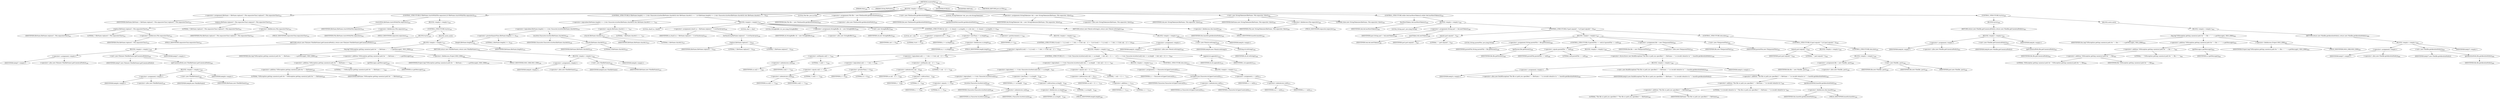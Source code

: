digraph "resolveFile" {  
"1566" [label = <(METHOD,resolveFile)<SUB>540</SUB>> ]
"79" [label = <(PARAM,this)<SUB>540</SUB>> ]
"1567" [label = <(PARAM,String fileName)<SUB>540</SUB>> ]
"1568" [label = <(BLOCK,&lt;empty&gt;,&lt;empty&gt;)<SUB>540</SUB>> ]
"1569" [label = <(&lt;operator&gt;.assignment,fileName = fileName.replace('/', File.separatorChar).replace('\\', File.separatorChar))<SUB>541</SUB>> ]
"1570" [label = <(IDENTIFIER,fileName,fileName = fileName.replace('/', File.separatorChar).replace('\\', File.separatorChar))<SUB>541</SUB>> ]
"1571" [label = <(replace,fileName.replace('/', File.separatorChar).replace('\\', File.separatorChar))<SUB>541</SUB>> ]
"1572" [label = <(replace,fileName.replace('/', File.separatorChar))<SUB>541</SUB>> ]
"1573" [label = <(IDENTIFIER,fileName,fileName.replace('/', File.separatorChar))<SUB>541</SUB>> ]
"1574" [label = <(LITERAL,'/',fileName.replace('/', File.separatorChar))<SUB>541</SUB>> ]
"1575" [label = <(&lt;operator&gt;.fieldAccess,File.separatorChar)<SUB>541</SUB>> ]
"1576" [label = <(IDENTIFIER,File,fileName.replace('/', File.separatorChar))<SUB>541</SUB>> ]
"1577" [label = <(FIELD_IDENTIFIER,separatorChar,separatorChar)<SUB>541</SUB>> ]
"1578" [label = <(LITERAL,'\\',fileName.replace('/', File.separatorChar).replace('\\', File.separatorChar))<SUB>541</SUB>> ]
"1579" [label = <(&lt;operator&gt;.fieldAccess,File.separatorChar)<SUB>541</SUB>> ]
"1580" [label = <(IDENTIFIER,File,fileName.replace('/', File.separatorChar).replace('\\', File.separatorChar))<SUB>541</SUB>> ]
"1581" [label = <(FIELD_IDENTIFIER,separatorChar,separatorChar)<SUB>541</SUB>> ]
"1582" [label = <(CONTROL_STRUCTURE,if (fileName.startsWith(File.separator)),if (fileName.startsWith(File.separator)))<SUB>544</SUB>> ]
"1583" [label = <(startsWith,fileName.startsWith(File.separator))<SUB>544</SUB>> ]
"1584" [label = <(IDENTIFIER,fileName,fileName.startsWith(File.separator))<SUB>544</SUB>> ]
"1585" [label = <(&lt;operator&gt;.fieldAccess,File.separator)<SUB>544</SUB>> ]
"1586" [label = <(IDENTIFIER,File,fileName.startsWith(File.separator))<SUB>544</SUB>> ]
"1587" [label = <(FIELD_IDENTIFIER,separator,separator)<SUB>544</SUB>> ]
"1588" [label = <(BLOCK,&lt;empty&gt;,&lt;empty&gt;)<SUB>544</SUB>> ]
"1589" [label = <(CONTROL_STRUCTURE,try,try)<SUB>545</SUB>> ]
"1590" [label = <(BLOCK,try,try)<SUB>545</SUB>> ]
"1591" [label = <(RETURN,return new File(new File(fileName).getCanonicalPath());,return new File(new File(fileName).getCanonicalPath());)<SUB>546</SUB>> ]
"1592" [label = <(BLOCK,&lt;empty&gt;,&lt;empty&gt;)<SUB>546</SUB>> ]
"1593" [label = <(&lt;operator&gt;.assignment,&lt;empty&gt;)> ]
"1594" [label = <(IDENTIFIER,$obj27,&lt;empty&gt;)> ]
"1595" [label = <(&lt;operator&gt;.alloc,new File(new File(fileName).getCanonicalPath()))<SUB>546</SUB>> ]
"1596" [label = <(&lt;init&gt;,new File(new File(fileName).getCanonicalPath()))<SUB>546</SUB>> ]
"1597" [label = <(IDENTIFIER,$obj27,new File(new File(fileName).getCanonicalPath()))> ]
"1598" [label = <(getCanonicalPath,new File(fileName).getCanonicalPath())<SUB>546</SUB>> ]
"1599" [label = <(BLOCK,&lt;empty&gt;,&lt;empty&gt;)<SUB>546</SUB>> ]
"1600" [label = <(&lt;operator&gt;.assignment,&lt;empty&gt;)> ]
"1601" [label = <(IDENTIFIER,$obj26,&lt;empty&gt;)> ]
"1602" [label = <(&lt;operator&gt;.alloc,new File(fileName))<SUB>546</SUB>> ]
"1603" [label = <(&lt;init&gt;,new File(fileName))<SUB>546</SUB>> ]
"1604" [label = <(IDENTIFIER,$obj26,new File(fileName))> ]
"1605" [label = <(IDENTIFIER,fileName,new File(fileName))<SUB>546</SUB>> ]
"1606" [label = <(IDENTIFIER,$obj26,&lt;empty&gt;)> ]
"1607" [label = <(IDENTIFIER,$obj27,&lt;empty&gt;)> ]
"1608" [label = <(BLOCK,catch,catch)> ]
"1609" [label = <(BLOCK,&lt;empty&gt;,&lt;empty&gt;)<SUB>547</SUB>> ]
"1610" [label = <(log,log(&quot;IOException getting canonical path for &quot; + fileName + &quot;: &quot; + e.getMessage(), MSG_ERR))<SUB>548</SUB>> ]
"78" [label = <(IDENTIFIER,this,log(&quot;IOException getting canonical path for &quot; + fileName + &quot;: &quot; + e.getMessage(), MSG_ERR))<SUB>548</SUB>> ]
"1611" [label = <(&lt;operator&gt;.addition,&quot;IOException getting canonical path for &quot; + fileName + &quot;: &quot; + e.getMessage())<SUB>548</SUB>> ]
"1612" [label = <(&lt;operator&gt;.addition,&quot;IOException getting canonical path for &quot; + fileName + &quot;: &quot;)<SUB>548</SUB>> ]
"1613" [label = <(&lt;operator&gt;.addition,&quot;IOException getting canonical path for &quot; + fileName)<SUB>548</SUB>> ]
"1614" [label = <(LITERAL,&quot;IOException getting canonical path for &quot;,&quot;IOException getting canonical path for &quot; + fileName)<SUB>548</SUB>> ]
"1615" [label = <(IDENTIFIER,fileName,&quot;IOException getting canonical path for &quot; + fileName)<SUB>548</SUB>> ]
"1616" [label = <(LITERAL,&quot;: &quot;,&quot;IOException getting canonical path for &quot; + fileName + &quot;: &quot;)<SUB>549</SUB>> ]
"1617" [label = <(getMessage,e.getMessage())<SUB>549</SUB>> ]
"1618" [label = <(IDENTIFIER,e,e.getMessage())<SUB>549</SUB>> ]
"1619" [label = <(&lt;operator&gt;.fieldAccess,Project.MSG_ERR)<SUB>549</SUB>> ]
"1620" [label = <(IDENTIFIER,Project,log(&quot;IOException getting canonical path for &quot; + fileName + &quot;: &quot; + e.getMessage(), MSG_ERR))<SUB>549</SUB>> ]
"1621" [label = <(FIELD_IDENTIFIER,MSG_ERR,MSG_ERR)<SUB>549</SUB>> ]
"1622" [label = <(RETURN,return new File(fileName);,return new File(fileName);)<SUB>550</SUB>> ]
"1623" [label = <(BLOCK,&lt;empty&gt;,&lt;empty&gt;)<SUB>550</SUB>> ]
"1624" [label = <(&lt;operator&gt;.assignment,&lt;empty&gt;)> ]
"1625" [label = <(IDENTIFIER,$obj28,&lt;empty&gt;)> ]
"1626" [label = <(&lt;operator&gt;.alloc,new File(fileName))<SUB>550</SUB>> ]
"1627" [label = <(&lt;init&gt;,new File(fileName))<SUB>550</SUB>> ]
"1628" [label = <(IDENTIFIER,$obj28,new File(fileName))> ]
"1629" [label = <(IDENTIFIER,fileName,new File(fileName))<SUB>550</SUB>> ]
"1630" [label = <(IDENTIFIER,$obj28,&lt;empty&gt;)> ]
"1631" [label = <(CONTROL_STRUCTURE,if (fileName.length() &gt;= 2 &amp;&amp; Character.isLetter(fileName.charAt(0)) &amp;&amp; fileName.charAt(1) == ':'),if (fileName.length() &gt;= 2 &amp;&amp; Character.isLetter(fileName.charAt(0)) &amp;&amp; fileName.charAt(1) == ':'))<SUB>555</SUB>> ]
"1632" [label = <(&lt;operator&gt;.logicalAnd,fileName.length() &gt;= 2 &amp;&amp; Character.isLetter(fileName.charAt(0)) &amp;&amp; fileName.charAt(1) == ':')<SUB>555</SUB>> ]
"1633" [label = <(&lt;operator&gt;.logicalAnd,fileName.length() &gt;= 2 &amp;&amp; Character.isLetter(fileName.charAt(0)))<SUB>555</SUB>> ]
"1634" [label = <(&lt;operator&gt;.greaterEqualsThan,fileName.length() &gt;= 2)<SUB>555</SUB>> ]
"1635" [label = <(length,fileName.length())<SUB>555</SUB>> ]
"1636" [label = <(IDENTIFIER,fileName,fileName.length())<SUB>555</SUB>> ]
"1637" [label = <(LITERAL,2,fileName.length() &gt;= 2)<SUB>555</SUB>> ]
"1638" [label = <(isLetter,Character.isLetter(fileName.charAt(0)))<SUB>556</SUB>> ]
"1639" [label = <(IDENTIFIER,Character,Character.isLetter(fileName.charAt(0)))<SUB>556</SUB>> ]
"1640" [label = <(charAt,fileName.charAt(0))<SUB>556</SUB>> ]
"1641" [label = <(IDENTIFIER,fileName,fileName.charAt(0))<SUB>556</SUB>> ]
"1642" [label = <(LITERAL,0,fileName.charAt(0))<SUB>556</SUB>> ]
"1643" [label = <(&lt;operator&gt;.equals,fileName.charAt(1) == ':')<SUB>557</SUB>> ]
"1644" [label = <(charAt,fileName.charAt(1))<SUB>557</SUB>> ]
"1645" [label = <(IDENTIFIER,fileName,fileName.charAt(1))<SUB>557</SUB>> ]
"1646" [label = <(LITERAL,1,fileName.charAt(1))<SUB>557</SUB>> ]
"1647" [label = <(LITERAL,':',fileName.charAt(1) == ':')<SUB>557</SUB>> ]
"1648" [label = <(BLOCK,&lt;empty&gt;,&lt;empty&gt;)<SUB>557</SUB>> ]
"1649" [label = <(LOCAL,char[] ca: char[])> ]
"1650" [label = <(&lt;operator&gt;.assignment,char[] ca = fileName.replace('/', '\\').toCharArray())<SUB>558</SUB>> ]
"1651" [label = <(IDENTIFIER,ca,char[] ca = fileName.replace('/', '\\').toCharArray())<SUB>558</SUB>> ]
"1652" [label = <(toCharArray,fileName.replace('/', '\\').toCharArray())<SUB>558</SUB>> ]
"1653" [label = <(replace,fileName.replace('/', '\\'))<SUB>558</SUB>> ]
"1654" [label = <(IDENTIFIER,fileName,fileName.replace('/', '\\'))<SUB>558</SUB>> ]
"1655" [label = <(LITERAL,'/',fileName.replace('/', '\\'))<SUB>558</SUB>> ]
"1656" [label = <(LITERAL,'\\',fileName.replace('/', '\\'))<SUB>558</SUB>> ]
"1657" [label = <(LOCAL,char c: char)> ]
"81" [label = <(LOCAL,StringBuffer sb: java.lang.StringBuffer)> ]
"1658" [label = <(&lt;operator&gt;.assignment,StringBuffer sb = new StringBuffer())<SUB>560</SUB>> ]
"1659" [label = <(IDENTIFIER,sb,StringBuffer sb = new StringBuffer())<SUB>560</SUB>> ]
"1660" [label = <(&lt;operator&gt;.alloc,new StringBuffer())<SUB>560</SUB>> ]
"1661" [label = <(&lt;init&gt;,new StringBuffer())<SUB>560</SUB>> ]
"80" [label = <(IDENTIFIER,sb,new StringBuffer())<SUB>560</SUB>> ]
"1662" [label = <(CONTROL_STRUCTURE,for (int i = 0; Some(i &lt; ca.length); i++),for (int i = 0; Some(i &lt; ca.length); i++))<SUB>562</SUB>> ]
"1663" [label = <(LOCAL,int i: int)> ]
"1664" [label = <(&lt;operator&gt;.assignment,int i = 0)<SUB>562</SUB>> ]
"1665" [label = <(IDENTIFIER,i,int i = 0)<SUB>562</SUB>> ]
"1666" [label = <(LITERAL,0,int i = 0)<SUB>562</SUB>> ]
"1667" [label = <(&lt;operator&gt;.lessThan,i &lt; ca.length)<SUB>562</SUB>> ]
"1668" [label = <(IDENTIFIER,i,i &lt; ca.length)<SUB>562</SUB>> ]
"1669" [label = <(&lt;operator&gt;.fieldAccess,ca.length)<SUB>562</SUB>> ]
"1670" [label = <(IDENTIFIER,ca,i &lt; ca.length)<SUB>562</SUB>> ]
"1671" [label = <(FIELD_IDENTIFIER,length,length)<SUB>562</SUB>> ]
"1672" [label = <(&lt;operator&gt;.postIncrement,i++)<SUB>562</SUB>> ]
"1673" [label = <(IDENTIFIER,i,i++)<SUB>562</SUB>> ]
"1674" [label = <(BLOCK,&lt;empty&gt;,&lt;empty&gt;)<SUB>562</SUB>> ]
"1675" [label = <(CONTROL_STRUCTURE,if ((ca[i] != '\\') || (ca[i] == '\\' &amp;&amp; i &gt; 0 &amp;&amp; ca[i - 1] != '\\')),if ((ca[i] != '\\') || (ca[i] == '\\' &amp;&amp; i &gt; 0 &amp;&amp; ca[i - 1] != '\\')))<SUB>563</SUB>> ]
"1676" [label = <(&lt;operator&gt;.logicalOr,(ca[i] != '\\') || (ca[i] == '\\' &amp;&amp; i &gt; 0 &amp;&amp; ca[i - 1] != '\\'))<SUB>563</SUB>> ]
"1677" [label = <(&lt;operator&gt;.notEquals,ca[i] != '\\')<SUB>563</SUB>> ]
"1678" [label = <(&lt;operator&gt;.indexAccess,ca[i])<SUB>563</SUB>> ]
"1679" [label = <(IDENTIFIER,ca,ca[i] != '\\')<SUB>563</SUB>> ]
"1680" [label = <(IDENTIFIER,i,ca[i] != '\\')<SUB>563</SUB>> ]
"1681" [label = <(LITERAL,'\\',ca[i] != '\\')<SUB>563</SUB>> ]
"1682" [label = <(&lt;operator&gt;.logicalAnd,ca[i] == '\\' &amp;&amp; i &gt; 0 &amp;&amp; ca[i - 1] != '\\')<SUB>564</SUB>> ]
"1683" [label = <(&lt;operator&gt;.logicalAnd,ca[i] == '\\' &amp;&amp; i &gt; 0)<SUB>564</SUB>> ]
"1684" [label = <(&lt;operator&gt;.equals,ca[i] == '\\')<SUB>564</SUB>> ]
"1685" [label = <(&lt;operator&gt;.indexAccess,ca[i])<SUB>564</SUB>> ]
"1686" [label = <(IDENTIFIER,ca,ca[i] == '\\')<SUB>564</SUB>> ]
"1687" [label = <(IDENTIFIER,i,ca[i] == '\\')<SUB>564</SUB>> ]
"1688" [label = <(LITERAL,'\\',ca[i] == '\\')<SUB>564</SUB>> ]
"1689" [label = <(&lt;operator&gt;.greaterThan,i &gt; 0)<SUB>565</SUB>> ]
"1690" [label = <(IDENTIFIER,i,i &gt; 0)<SUB>565</SUB>> ]
"1691" [label = <(LITERAL,0,i &gt; 0)<SUB>565</SUB>> ]
"1692" [label = <(&lt;operator&gt;.notEquals,ca[i - 1] != '\\')<SUB>566</SUB>> ]
"1693" [label = <(&lt;operator&gt;.indexAccess,ca[i - 1])<SUB>566</SUB>> ]
"1694" [label = <(IDENTIFIER,ca,ca[i - 1] != '\\')<SUB>566</SUB>> ]
"1695" [label = <(&lt;operator&gt;.subtraction,i - 1)<SUB>566</SUB>> ]
"1696" [label = <(IDENTIFIER,i,i - 1)<SUB>566</SUB>> ]
"1697" [label = <(LITERAL,1,i - 1)<SUB>566</SUB>> ]
"1698" [label = <(LITERAL,'\\',ca[i - 1] != '\\')<SUB>566</SUB>> ]
"1699" [label = <(BLOCK,&lt;empty&gt;,&lt;empty&gt;)<SUB>566</SUB>> ]
"1700" [label = <(CONTROL_STRUCTURE,if (i == 0 &amp;&amp; Character.isLetter(ca[i]) &amp;&amp; i &lt; ca.length - 1 &amp;&amp; ca[i + 1] == ':'),if (i == 0 &amp;&amp; Character.isLetter(ca[i]) &amp;&amp; i &lt; ca.length - 1 &amp;&amp; ca[i + 1] == ':'))<SUB>567</SUB>> ]
"1701" [label = <(&lt;operator&gt;.logicalAnd,i == 0 &amp;&amp; Character.isLetter(ca[i]) &amp;&amp; i &lt; ca.length - 1 &amp;&amp; ca[i + 1] == ':')<SUB>567</SUB>> ]
"1702" [label = <(&lt;operator&gt;.logicalAnd,i == 0 &amp;&amp; Character.isLetter(ca[i]) &amp;&amp; i &lt; ca.length - 1)<SUB>567</SUB>> ]
"1703" [label = <(&lt;operator&gt;.logicalAnd,i == 0 &amp;&amp; Character.isLetter(ca[i]))<SUB>567</SUB>> ]
"1704" [label = <(&lt;operator&gt;.equals,i == 0)<SUB>567</SUB>> ]
"1705" [label = <(IDENTIFIER,i,i == 0)<SUB>567</SUB>> ]
"1706" [label = <(LITERAL,0,i == 0)<SUB>567</SUB>> ]
"1707" [label = <(isLetter,Character.isLetter(ca[i]))<SUB>568</SUB>> ]
"1708" [label = <(IDENTIFIER,Character,Character.isLetter(ca[i]))<SUB>568</SUB>> ]
"1709" [label = <(&lt;operator&gt;.indexAccess,ca[i])<SUB>568</SUB>> ]
"1710" [label = <(IDENTIFIER,ca,Character.isLetter(ca[i]))<SUB>568</SUB>> ]
"1711" [label = <(IDENTIFIER,i,Character.isLetter(ca[i]))<SUB>568</SUB>> ]
"1712" [label = <(&lt;operator&gt;.lessThan,i &lt; ca.length - 1)<SUB>569</SUB>> ]
"1713" [label = <(IDENTIFIER,i,i &lt; ca.length - 1)<SUB>569</SUB>> ]
"1714" [label = <(&lt;operator&gt;.subtraction,ca.length - 1)<SUB>569</SUB>> ]
"1715" [label = <(&lt;operator&gt;.fieldAccess,ca.length)<SUB>569</SUB>> ]
"1716" [label = <(IDENTIFIER,ca,ca.length - 1)<SUB>569</SUB>> ]
"1717" [label = <(FIELD_IDENTIFIER,length,length)<SUB>569</SUB>> ]
"1718" [label = <(LITERAL,1,ca.length - 1)<SUB>569</SUB>> ]
"1719" [label = <(&lt;operator&gt;.equals,ca[i + 1] == ':')<SUB>570</SUB>> ]
"1720" [label = <(&lt;operator&gt;.indexAccess,ca[i + 1])<SUB>570</SUB>> ]
"1721" [label = <(IDENTIFIER,ca,ca[i + 1] == ':')<SUB>570</SUB>> ]
"1722" [label = <(&lt;operator&gt;.addition,i + 1)<SUB>570</SUB>> ]
"1723" [label = <(IDENTIFIER,i,i + 1)<SUB>570</SUB>> ]
"1724" [label = <(LITERAL,1,i + 1)<SUB>570</SUB>> ]
"1725" [label = <(LITERAL,':',ca[i + 1] == ':')<SUB>570</SUB>> ]
"1726" [label = <(BLOCK,&lt;empty&gt;,&lt;empty&gt;)<SUB>570</SUB>> ]
"1727" [label = <(&lt;operator&gt;.assignment,c = Character.toUpperCase(ca[i]))<SUB>571</SUB>> ]
"1728" [label = <(IDENTIFIER,c,c = Character.toUpperCase(ca[i]))<SUB>571</SUB>> ]
"1729" [label = <(toUpperCase,Character.toUpperCase(ca[i]))<SUB>571</SUB>> ]
"1730" [label = <(IDENTIFIER,Character,Character.toUpperCase(ca[i]))<SUB>571</SUB>> ]
"1731" [label = <(&lt;operator&gt;.indexAccess,ca[i])<SUB>571</SUB>> ]
"1732" [label = <(IDENTIFIER,ca,Character.toUpperCase(ca[i]))<SUB>571</SUB>> ]
"1733" [label = <(IDENTIFIER,i,Character.toUpperCase(ca[i]))<SUB>571</SUB>> ]
"1734" [label = <(CONTROL_STRUCTURE,else,else)<SUB>572</SUB>> ]
"1735" [label = <(BLOCK,&lt;empty&gt;,&lt;empty&gt;)<SUB>572</SUB>> ]
"1736" [label = <(&lt;operator&gt;.assignment,c = ca[i])<SUB>573</SUB>> ]
"1737" [label = <(IDENTIFIER,c,c = ca[i])<SUB>573</SUB>> ]
"1738" [label = <(&lt;operator&gt;.indexAccess,ca[i])<SUB>573</SUB>> ]
"1739" [label = <(IDENTIFIER,ca,c = ca[i])<SUB>573</SUB>> ]
"1740" [label = <(IDENTIFIER,i,c = ca[i])<SUB>573</SUB>> ]
"1741" [label = <(append,sb.append(c))<SUB>576</SUB>> ]
"1742" [label = <(IDENTIFIER,sb,sb.append(c))<SUB>576</SUB>> ]
"1743" [label = <(IDENTIFIER,c,sb.append(c))<SUB>576</SUB>> ]
"1744" [label = <(RETURN,return new File(sb.toString());,return new File(sb.toString());)<SUB>580</SUB>> ]
"1745" [label = <(BLOCK,&lt;empty&gt;,&lt;empty&gt;)<SUB>580</SUB>> ]
"1746" [label = <(&lt;operator&gt;.assignment,&lt;empty&gt;)> ]
"1747" [label = <(IDENTIFIER,$obj30,&lt;empty&gt;)> ]
"1748" [label = <(&lt;operator&gt;.alloc,new File(sb.toString()))<SUB>580</SUB>> ]
"1749" [label = <(&lt;init&gt;,new File(sb.toString()))<SUB>580</SUB>> ]
"1750" [label = <(IDENTIFIER,$obj30,new File(sb.toString()))> ]
"1751" [label = <(toString,sb.toString())<SUB>580</SUB>> ]
"1752" [label = <(IDENTIFIER,sb,sb.toString())<SUB>580</SUB>> ]
"1753" [label = <(IDENTIFIER,$obj30,&lt;empty&gt;)> ]
"83" [label = <(LOCAL,File file: java.io.File)> ]
"1754" [label = <(&lt;operator&gt;.assignment,File file = new File(baseDir.getAbsolutePath()))<SUB>583</SUB>> ]
"1755" [label = <(IDENTIFIER,file,File file = new File(baseDir.getAbsolutePath()))<SUB>583</SUB>> ]
"1756" [label = <(&lt;operator&gt;.alloc,new File(baseDir.getAbsolutePath()))<SUB>583</SUB>> ]
"1757" [label = <(&lt;init&gt;,new File(baseDir.getAbsolutePath()))<SUB>583</SUB>> ]
"82" [label = <(IDENTIFIER,file,new File(baseDir.getAbsolutePath()))<SUB>583</SUB>> ]
"1758" [label = <(getAbsolutePath,baseDir.getAbsolutePath())<SUB>583</SUB>> ]
"1759" [label = <(&lt;operator&gt;.fieldAccess,this.baseDir)<SUB>583</SUB>> ]
"1760" [label = <(IDENTIFIER,this,baseDir.getAbsolutePath())<SUB>583</SUB>> ]
"1761" [label = <(FIELD_IDENTIFIER,baseDir,baseDir)<SUB>583</SUB>> ]
"85" [label = <(LOCAL,StringTokenizer tok: java.util.StringTokenizer)> ]
"1762" [label = <(&lt;operator&gt;.assignment,StringTokenizer tok = new StringTokenizer(fileName, File.separator, false))<SUB>584</SUB>> ]
"1763" [label = <(IDENTIFIER,tok,StringTokenizer tok = new StringTokenizer(fileName, File.separator, false))<SUB>584</SUB>> ]
"1764" [label = <(&lt;operator&gt;.alloc,new StringTokenizer(fileName, File.separator, false))<SUB>584</SUB>> ]
"1765" [label = <(&lt;init&gt;,new StringTokenizer(fileName, File.separator, false))<SUB>584</SUB>> ]
"84" [label = <(IDENTIFIER,tok,new StringTokenizer(fileName, File.separator, false))<SUB>584</SUB>> ]
"1766" [label = <(IDENTIFIER,fileName,new StringTokenizer(fileName, File.separator, false))<SUB>584</SUB>> ]
"1767" [label = <(&lt;operator&gt;.fieldAccess,File.separator)<SUB>584</SUB>> ]
"1768" [label = <(IDENTIFIER,File,new StringTokenizer(fileName, File.separator, false))<SUB>584</SUB>> ]
"1769" [label = <(FIELD_IDENTIFIER,separator,separator)<SUB>584</SUB>> ]
"1770" [label = <(LITERAL,false,new StringTokenizer(fileName, File.separator, false))<SUB>584</SUB>> ]
"1771" [label = <(CONTROL_STRUCTURE,while (tok.hasMoreTokens()),while (tok.hasMoreTokens()))<SUB>585</SUB>> ]
"1772" [label = <(hasMoreTokens,tok.hasMoreTokens())<SUB>585</SUB>> ]
"1773" [label = <(IDENTIFIER,tok,tok.hasMoreTokens())<SUB>585</SUB>> ]
"1774" [label = <(BLOCK,&lt;empty&gt;,&lt;empty&gt;)<SUB>585</SUB>> ]
"1775" [label = <(LOCAL,String part: java.lang.String)> ]
"1776" [label = <(&lt;operator&gt;.assignment,String part = tok.nextToken())<SUB>586</SUB>> ]
"1777" [label = <(IDENTIFIER,part,String part = tok.nextToken())<SUB>586</SUB>> ]
"1778" [label = <(nextToken,tok.nextToken())<SUB>586</SUB>> ]
"1779" [label = <(IDENTIFIER,tok,tok.nextToken())<SUB>586</SUB>> ]
"1780" [label = <(CONTROL_STRUCTURE,if (part.equals(&quot;..&quot;)),if (part.equals(&quot;..&quot;)))<SUB>587</SUB>> ]
"1781" [label = <(equals,part.equals(&quot;..&quot;))<SUB>587</SUB>> ]
"1782" [label = <(IDENTIFIER,part,part.equals(&quot;..&quot;))<SUB>587</SUB>> ]
"1783" [label = <(LITERAL,&quot;..&quot;,part.equals(&quot;..&quot;))<SUB>587</SUB>> ]
"1784" [label = <(BLOCK,&lt;empty&gt;,&lt;empty&gt;)<SUB>587</SUB>> ]
"1785" [label = <(LOCAL,String parentFile: java.lang.String)> ]
"1786" [label = <(&lt;operator&gt;.assignment,String parentFile = file.getParent())<SUB>588</SUB>> ]
"1787" [label = <(IDENTIFIER,parentFile,String parentFile = file.getParent())<SUB>588</SUB>> ]
"1788" [label = <(getParent,file.getParent())<SUB>588</SUB>> ]
"1789" [label = <(IDENTIFIER,file,file.getParent())<SUB>588</SUB>> ]
"1790" [label = <(CONTROL_STRUCTURE,if (parentFile == null),if (parentFile == null))<SUB>589</SUB>> ]
"1791" [label = <(&lt;operator&gt;.equals,parentFile == null)<SUB>589</SUB>> ]
"1792" [label = <(IDENTIFIER,parentFile,parentFile == null)<SUB>589</SUB>> ]
"1793" [label = <(LITERAL,null,parentFile == null)<SUB>589</SUB>> ]
"1794" [label = <(BLOCK,&lt;empty&gt;,&lt;empty&gt;)<SUB>589</SUB>> ]
"1795" [label = <(&lt;operator&gt;.throw,throw new BuildException(&quot;The file or path you specified (&quot; + fileName + &quot;) is invalid releative to &quot; + baseDir.getAbsolutePath());)<SUB>590</SUB>> ]
"1796" [label = <(BLOCK,&lt;empty&gt;,&lt;empty&gt;)<SUB>590</SUB>> ]
"1797" [label = <(&lt;operator&gt;.assignment,&lt;empty&gt;)> ]
"1798" [label = <(IDENTIFIER,$obj33,&lt;empty&gt;)> ]
"1799" [label = <(&lt;operator&gt;.alloc,new BuildException(&quot;The file or path you specified (&quot; + fileName + &quot;) is invalid releative to &quot; + baseDir.getAbsolutePath()))<SUB>590</SUB>> ]
"1800" [label = <(&lt;init&gt;,new BuildException(&quot;The file or path you specified (&quot; + fileName + &quot;) is invalid releative to &quot; + baseDir.getAbsolutePath()))<SUB>590</SUB>> ]
"1801" [label = <(IDENTIFIER,$obj33,new BuildException(&quot;The file or path you specified (&quot; + fileName + &quot;) is invalid releative to &quot; + baseDir.getAbsolutePath()))> ]
"1802" [label = <(&lt;operator&gt;.addition,&quot;The file or path you specified (&quot; + fileName + &quot;) is invalid releative to &quot; + baseDir.getAbsolutePath())<SUB>590</SUB>> ]
"1803" [label = <(&lt;operator&gt;.addition,&quot;The file or path you specified (&quot; + fileName + &quot;) is invalid releative to &quot;)<SUB>590</SUB>> ]
"1804" [label = <(&lt;operator&gt;.addition,&quot;The file or path you specified (&quot; + fileName)<SUB>590</SUB>> ]
"1805" [label = <(LITERAL,&quot;The file or path you specified (&quot;,&quot;The file or path you specified (&quot; + fileName)<SUB>590</SUB>> ]
"1806" [label = <(IDENTIFIER,fileName,&quot;The file or path you specified (&quot; + fileName)<SUB>590</SUB>> ]
"1807" [label = <(LITERAL,&quot;) is invalid releative to &quot;,&quot;The file or path you specified (&quot; + fileName + &quot;) is invalid releative to &quot;)<SUB>590</SUB>> ]
"1808" [label = <(getAbsolutePath,baseDir.getAbsolutePath())<SUB>590</SUB>> ]
"1809" [label = <(&lt;operator&gt;.fieldAccess,this.baseDir)<SUB>590</SUB>> ]
"1810" [label = <(IDENTIFIER,this,baseDir.getAbsolutePath())<SUB>590</SUB>> ]
"1811" [label = <(FIELD_IDENTIFIER,baseDir,baseDir)<SUB>590</SUB>> ]
"1812" [label = <(IDENTIFIER,$obj33,&lt;empty&gt;)> ]
"1813" [label = <(&lt;operator&gt;.assignment,file = new File(parentFile))<SUB>592</SUB>> ]
"1814" [label = <(IDENTIFIER,file,file = new File(parentFile))<SUB>592</SUB>> ]
"1815" [label = <(&lt;operator&gt;.alloc,new File(parentFile))<SUB>592</SUB>> ]
"1816" [label = <(&lt;init&gt;,new File(parentFile))<SUB>592</SUB>> ]
"86" [label = <(IDENTIFIER,file,new File(parentFile))<SUB>592</SUB>> ]
"1817" [label = <(IDENTIFIER,parentFile,new File(parentFile))<SUB>592</SUB>> ]
"1818" [label = <(CONTROL_STRUCTURE,else,else)<SUB>593</SUB>> ]
"1819" [label = <(CONTROL_STRUCTURE,if (part.equals(&quot;.&quot;)),if (part.equals(&quot;.&quot;)))<SUB>593</SUB>> ]
"1820" [label = <(equals,part.equals(&quot;.&quot;))<SUB>593</SUB>> ]
"1821" [label = <(IDENTIFIER,part,part.equals(&quot;.&quot;))<SUB>593</SUB>> ]
"1822" [label = <(LITERAL,&quot;.&quot;,part.equals(&quot;.&quot;))<SUB>593</SUB>> ]
"1823" [label = <(BLOCK,&lt;empty&gt;,&lt;empty&gt;)<SUB>593</SUB>> ]
"1824" [label = <(CONTROL_STRUCTURE,else,else)<SUB>595</SUB>> ]
"1825" [label = <(BLOCK,&lt;empty&gt;,&lt;empty&gt;)<SUB>595</SUB>> ]
"1826" [label = <(&lt;operator&gt;.assignment,file = new File(file, part))<SUB>596</SUB>> ]
"1827" [label = <(IDENTIFIER,file,file = new File(file, part))<SUB>596</SUB>> ]
"1828" [label = <(&lt;operator&gt;.alloc,new File(file, part))<SUB>596</SUB>> ]
"1829" [label = <(&lt;init&gt;,new File(file, part))<SUB>596</SUB>> ]
"87" [label = <(IDENTIFIER,file,new File(file, part))<SUB>596</SUB>> ]
"1830" [label = <(IDENTIFIER,file,new File(file, part))<SUB>596</SUB>> ]
"1831" [label = <(IDENTIFIER,part,new File(file, part))<SUB>596</SUB>> ]
"1832" [label = <(CONTROL_STRUCTURE,try,try)<SUB>600</SUB>> ]
"1833" [label = <(BLOCK,try,try)<SUB>600</SUB>> ]
"1834" [label = <(RETURN,return new File(file.getCanonicalPath());,return new File(file.getCanonicalPath());)<SUB>601</SUB>> ]
"1835" [label = <(BLOCK,&lt;empty&gt;,&lt;empty&gt;)<SUB>601</SUB>> ]
"1836" [label = <(&lt;operator&gt;.assignment,&lt;empty&gt;)> ]
"1837" [label = <(IDENTIFIER,$obj36,&lt;empty&gt;)> ]
"1838" [label = <(&lt;operator&gt;.alloc,new File(file.getCanonicalPath()))<SUB>601</SUB>> ]
"1839" [label = <(&lt;init&gt;,new File(file.getCanonicalPath()))<SUB>601</SUB>> ]
"1840" [label = <(IDENTIFIER,$obj36,new File(file.getCanonicalPath()))> ]
"1841" [label = <(getCanonicalPath,file.getCanonicalPath())<SUB>601</SUB>> ]
"1842" [label = <(IDENTIFIER,file,file.getCanonicalPath())<SUB>601</SUB>> ]
"1843" [label = <(IDENTIFIER,$obj36,&lt;empty&gt;)> ]
"1844" [label = <(BLOCK,catch,catch)> ]
"1845" [label = <(BLOCK,&lt;empty&gt;,&lt;empty&gt;)<SUB>603</SUB>> ]
"1846" [label = <(log,log(&quot;IOException getting canonical path for &quot; + file + &quot;: &quot; + e.getMessage(), MSG_ERR))<SUB>604</SUB>> ]
"88" [label = <(IDENTIFIER,this,log(&quot;IOException getting canonical path for &quot; + file + &quot;: &quot; + e.getMessage(), MSG_ERR))<SUB>604</SUB>> ]
"1847" [label = <(&lt;operator&gt;.addition,&quot;IOException getting canonical path for &quot; + file + &quot;: &quot; + e.getMessage())<SUB>604</SUB>> ]
"1848" [label = <(&lt;operator&gt;.addition,&quot;IOException getting canonical path for &quot; + file + &quot;: &quot;)<SUB>604</SUB>> ]
"1849" [label = <(&lt;operator&gt;.addition,&quot;IOException getting canonical path for &quot; + file)<SUB>604</SUB>> ]
"1850" [label = <(LITERAL,&quot;IOException getting canonical path for &quot;,&quot;IOException getting canonical path for &quot; + file)<SUB>604</SUB>> ]
"1851" [label = <(IDENTIFIER,file,&quot;IOException getting canonical path for &quot; + file)<SUB>604</SUB>> ]
"1852" [label = <(LITERAL,&quot;: &quot;,&quot;IOException getting canonical path for &quot; + file + &quot;: &quot;)<SUB>604</SUB>> ]
"1853" [label = <(getMessage,e.getMessage())<SUB>605</SUB>> ]
"1854" [label = <(IDENTIFIER,e,e.getMessage())<SUB>605</SUB>> ]
"1855" [label = <(&lt;operator&gt;.fieldAccess,Project.MSG_ERR)<SUB>605</SUB>> ]
"1856" [label = <(IDENTIFIER,Project,log(&quot;IOException getting canonical path for &quot; + file + &quot;: &quot; + e.getMessage(), MSG_ERR))<SUB>605</SUB>> ]
"1857" [label = <(FIELD_IDENTIFIER,MSG_ERR,MSG_ERR)<SUB>605</SUB>> ]
"1858" [label = <(RETURN,return new File(file.getAbsolutePath());,return new File(file.getAbsolutePath());)<SUB>606</SUB>> ]
"1859" [label = <(BLOCK,&lt;empty&gt;,&lt;empty&gt;)<SUB>606</SUB>> ]
"1860" [label = <(&lt;operator&gt;.assignment,&lt;empty&gt;)> ]
"1861" [label = <(IDENTIFIER,$obj37,&lt;empty&gt;)> ]
"1862" [label = <(&lt;operator&gt;.alloc,new File(file.getAbsolutePath()))<SUB>606</SUB>> ]
"1863" [label = <(&lt;init&gt;,new File(file.getAbsolutePath()))<SUB>606</SUB>> ]
"1864" [label = <(IDENTIFIER,$obj37,new File(file.getAbsolutePath()))> ]
"1865" [label = <(getAbsolutePath,file.getAbsolutePath())<SUB>606</SUB>> ]
"1866" [label = <(IDENTIFIER,file,file.getAbsolutePath())<SUB>606</SUB>> ]
"1867" [label = <(IDENTIFIER,$obj37,&lt;empty&gt;)> ]
"1868" [label = <(MODIFIER,PUBLIC)> ]
"1869" [label = <(MODIFIER,VIRTUAL)> ]
"1870" [label = <(METHOD_RETURN,java.io.File)<SUB>540</SUB>> ]
  "1566" -> "79" 
  "1566" -> "1567" 
  "1566" -> "1568" 
  "1566" -> "1868" 
  "1566" -> "1869" 
  "1566" -> "1870" 
  "1568" -> "1569" 
  "1568" -> "1582" 
  "1568" -> "1631" 
  "1568" -> "83" 
  "1568" -> "1754" 
  "1568" -> "1757" 
  "1568" -> "85" 
  "1568" -> "1762" 
  "1568" -> "1765" 
  "1568" -> "1771" 
  "1568" -> "1832" 
  "1569" -> "1570" 
  "1569" -> "1571" 
  "1571" -> "1572" 
  "1571" -> "1578" 
  "1571" -> "1579" 
  "1572" -> "1573" 
  "1572" -> "1574" 
  "1572" -> "1575" 
  "1575" -> "1576" 
  "1575" -> "1577" 
  "1579" -> "1580" 
  "1579" -> "1581" 
  "1582" -> "1583" 
  "1582" -> "1588" 
  "1583" -> "1584" 
  "1583" -> "1585" 
  "1585" -> "1586" 
  "1585" -> "1587" 
  "1588" -> "1589" 
  "1589" -> "1590" 
  "1589" -> "1608" 
  "1590" -> "1591" 
  "1591" -> "1592" 
  "1592" -> "1593" 
  "1592" -> "1596" 
  "1592" -> "1607" 
  "1593" -> "1594" 
  "1593" -> "1595" 
  "1596" -> "1597" 
  "1596" -> "1598" 
  "1598" -> "1599" 
  "1599" -> "1600" 
  "1599" -> "1603" 
  "1599" -> "1606" 
  "1600" -> "1601" 
  "1600" -> "1602" 
  "1603" -> "1604" 
  "1603" -> "1605" 
  "1608" -> "1609" 
  "1609" -> "1610" 
  "1609" -> "1622" 
  "1610" -> "78" 
  "1610" -> "1611" 
  "1610" -> "1619" 
  "1611" -> "1612" 
  "1611" -> "1617" 
  "1612" -> "1613" 
  "1612" -> "1616" 
  "1613" -> "1614" 
  "1613" -> "1615" 
  "1617" -> "1618" 
  "1619" -> "1620" 
  "1619" -> "1621" 
  "1622" -> "1623" 
  "1623" -> "1624" 
  "1623" -> "1627" 
  "1623" -> "1630" 
  "1624" -> "1625" 
  "1624" -> "1626" 
  "1627" -> "1628" 
  "1627" -> "1629" 
  "1631" -> "1632" 
  "1631" -> "1648" 
  "1632" -> "1633" 
  "1632" -> "1643" 
  "1633" -> "1634" 
  "1633" -> "1638" 
  "1634" -> "1635" 
  "1634" -> "1637" 
  "1635" -> "1636" 
  "1638" -> "1639" 
  "1638" -> "1640" 
  "1640" -> "1641" 
  "1640" -> "1642" 
  "1643" -> "1644" 
  "1643" -> "1647" 
  "1644" -> "1645" 
  "1644" -> "1646" 
  "1648" -> "1649" 
  "1648" -> "1650" 
  "1648" -> "1657" 
  "1648" -> "81" 
  "1648" -> "1658" 
  "1648" -> "1661" 
  "1648" -> "1662" 
  "1648" -> "1744" 
  "1650" -> "1651" 
  "1650" -> "1652" 
  "1652" -> "1653" 
  "1653" -> "1654" 
  "1653" -> "1655" 
  "1653" -> "1656" 
  "1658" -> "1659" 
  "1658" -> "1660" 
  "1661" -> "80" 
  "1662" -> "1663" 
  "1662" -> "1664" 
  "1662" -> "1667" 
  "1662" -> "1672" 
  "1662" -> "1674" 
  "1664" -> "1665" 
  "1664" -> "1666" 
  "1667" -> "1668" 
  "1667" -> "1669" 
  "1669" -> "1670" 
  "1669" -> "1671" 
  "1672" -> "1673" 
  "1674" -> "1675" 
  "1675" -> "1676" 
  "1675" -> "1699" 
  "1676" -> "1677" 
  "1676" -> "1682" 
  "1677" -> "1678" 
  "1677" -> "1681" 
  "1678" -> "1679" 
  "1678" -> "1680" 
  "1682" -> "1683" 
  "1682" -> "1692" 
  "1683" -> "1684" 
  "1683" -> "1689" 
  "1684" -> "1685" 
  "1684" -> "1688" 
  "1685" -> "1686" 
  "1685" -> "1687" 
  "1689" -> "1690" 
  "1689" -> "1691" 
  "1692" -> "1693" 
  "1692" -> "1698" 
  "1693" -> "1694" 
  "1693" -> "1695" 
  "1695" -> "1696" 
  "1695" -> "1697" 
  "1699" -> "1700" 
  "1699" -> "1741" 
  "1700" -> "1701" 
  "1700" -> "1726" 
  "1700" -> "1734" 
  "1701" -> "1702" 
  "1701" -> "1719" 
  "1702" -> "1703" 
  "1702" -> "1712" 
  "1703" -> "1704" 
  "1703" -> "1707" 
  "1704" -> "1705" 
  "1704" -> "1706" 
  "1707" -> "1708" 
  "1707" -> "1709" 
  "1709" -> "1710" 
  "1709" -> "1711" 
  "1712" -> "1713" 
  "1712" -> "1714" 
  "1714" -> "1715" 
  "1714" -> "1718" 
  "1715" -> "1716" 
  "1715" -> "1717" 
  "1719" -> "1720" 
  "1719" -> "1725" 
  "1720" -> "1721" 
  "1720" -> "1722" 
  "1722" -> "1723" 
  "1722" -> "1724" 
  "1726" -> "1727" 
  "1727" -> "1728" 
  "1727" -> "1729" 
  "1729" -> "1730" 
  "1729" -> "1731" 
  "1731" -> "1732" 
  "1731" -> "1733" 
  "1734" -> "1735" 
  "1735" -> "1736" 
  "1736" -> "1737" 
  "1736" -> "1738" 
  "1738" -> "1739" 
  "1738" -> "1740" 
  "1741" -> "1742" 
  "1741" -> "1743" 
  "1744" -> "1745" 
  "1745" -> "1746" 
  "1745" -> "1749" 
  "1745" -> "1753" 
  "1746" -> "1747" 
  "1746" -> "1748" 
  "1749" -> "1750" 
  "1749" -> "1751" 
  "1751" -> "1752" 
  "1754" -> "1755" 
  "1754" -> "1756" 
  "1757" -> "82" 
  "1757" -> "1758" 
  "1758" -> "1759" 
  "1759" -> "1760" 
  "1759" -> "1761" 
  "1762" -> "1763" 
  "1762" -> "1764" 
  "1765" -> "84" 
  "1765" -> "1766" 
  "1765" -> "1767" 
  "1765" -> "1770" 
  "1767" -> "1768" 
  "1767" -> "1769" 
  "1771" -> "1772" 
  "1771" -> "1774" 
  "1772" -> "1773" 
  "1774" -> "1775" 
  "1774" -> "1776" 
  "1774" -> "1780" 
  "1776" -> "1777" 
  "1776" -> "1778" 
  "1778" -> "1779" 
  "1780" -> "1781" 
  "1780" -> "1784" 
  "1780" -> "1818" 
  "1781" -> "1782" 
  "1781" -> "1783" 
  "1784" -> "1785" 
  "1784" -> "1786" 
  "1784" -> "1790" 
  "1784" -> "1813" 
  "1784" -> "1816" 
  "1786" -> "1787" 
  "1786" -> "1788" 
  "1788" -> "1789" 
  "1790" -> "1791" 
  "1790" -> "1794" 
  "1791" -> "1792" 
  "1791" -> "1793" 
  "1794" -> "1795" 
  "1795" -> "1796" 
  "1796" -> "1797" 
  "1796" -> "1800" 
  "1796" -> "1812" 
  "1797" -> "1798" 
  "1797" -> "1799" 
  "1800" -> "1801" 
  "1800" -> "1802" 
  "1802" -> "1803" 
  "1802" -> "1808" 
  "1803" -> "1804" 
  "1803" -> "1807" 
  "1804" -> "1805" 
  "1804" -> "1806" 
  "1808" -> "1809" 
  "1809" -> "1810" 
  "1809" -> "1811" 
  "1813" -> "1814" 
  "1813" -> "1815" 
  "1816" -> "86" 
  "1816" -> "1817" 
  "1818" -> "1819" 
  "1819" -> "1820" 
  "1819" -> "1823" 
  "1819" -> "1824" 
  "1820" -> "1821" 
  "1820" -> "1822" 
  "1824" -> "1825" 
  "1825" -> "1826" 
  "1825" -> "1829" 
  "1826" -> "1827" 
  "1826" -> "1828" 
  "1829" -> "87" 
  "1829" -> "1830" 
  "1829" -> "1831" 
  "1832" -> "1833" 
  "1832" -> "1844" 
  "1833" -> "1834" 
  "1834" -> "1835" 
  "1835" -> "1836" 
  "1835" -> "1839" 
  "1835" -> "1843" 
  "1836" -> "1837" 
  "1836" -> "1838" 
  "1839" -> "1840" 
  "1839" -> "1841" 
  "1841" -> "1842" 
  "1844" -> "1845" 
  "1845" -> "1846" 
  "1845" -> "1858" 
  "1846" -> "88" 
  "1846" -> "1847" 
  "1846" -> "1855" 
  "1847" -> "1848" 
  "1847" -> "1853" 
  "1848" -> "1849" 
  "1848" -> "1852" 
  "1849" -> "1850" 
  "1849" -> "1851" 
  "1853" -> "1854" 
  "1855" -> "1856" 
  "1855" -> "1857" 
  "1858" -> "1859" 
  "1859" -> "1860" 
  "1859" -> "1863" 
  "1859" -> "1867" 
  "1860" -> "1861" 
  "1860" -> "1862" 
  "1863" -> "1864" 
  "1863" -> "1865" 
  "1865" -> "1866" 
}
